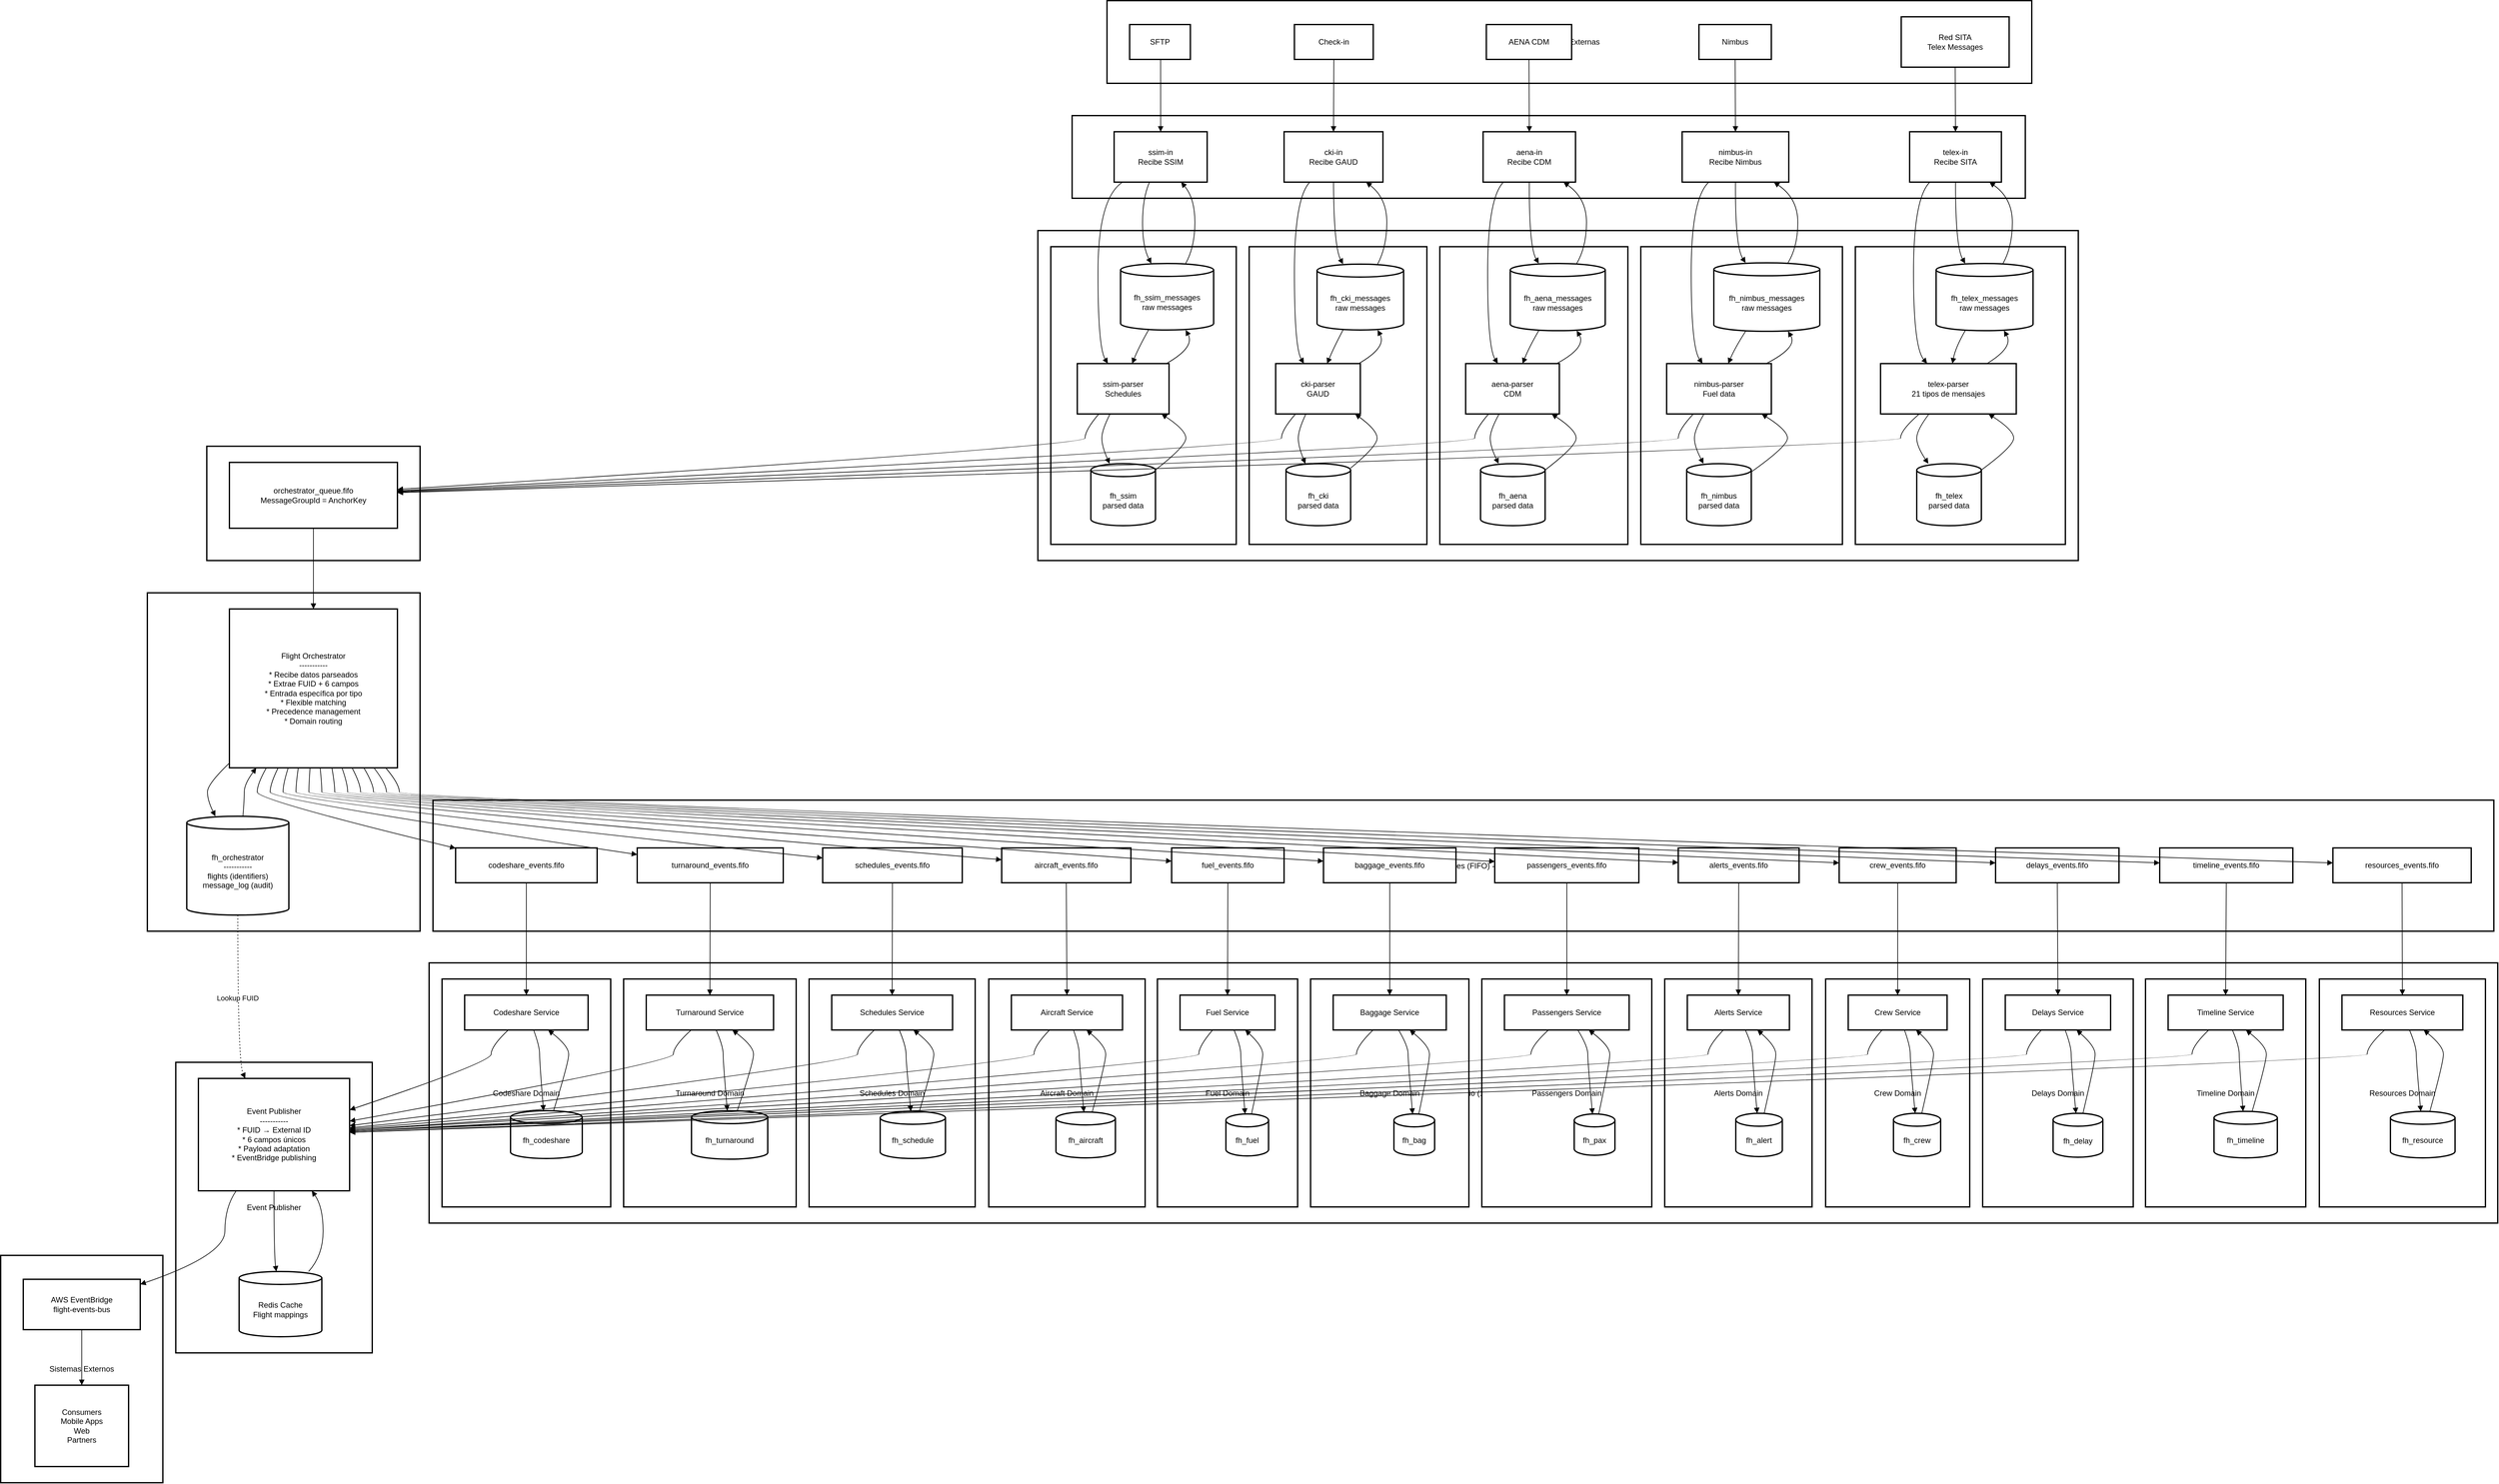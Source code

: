 <mxfile version="28.2.7">
  <diagram name="Page-1" id="MShjVqua6dN76zL4H0p4">
    <mxGraphModel dx="2476" dy="1120" grid="1" gridSize="10" guides="1" tooltips="1" connect="1" arrows="1" fold="1" page="1" pageScale="1" pageWidth="850" pageHeight="1100" math="0" shadow="0">
      <root>
        <mxCell id="0" />
        <mxCell id="1" parent="0" />
        <mxCell id="Yt73LQbdyz496-idZjtG-1" value="Sistemas Externos" style="whiteSpace=wrap;strokeWidth=2;" vertex="1" parent="1">
          <mxGeometry x="20" y="1963" width="251" height="352" as="geometry" />
        </mxCell>
        <mxCell id="Yt73LQbdyz496-idZjtG-2" value="Event Publisher" style="whiteSpace=wrap;strokeWidth=2;" vertex="1" parent="1">
          <mxGeometry x="291" y="1664" width="304" height="450" as="geometry" />
        </mxCell>
        <mxCell id="Yt73LQbdyz496-idZjtG-3" value="Dominios de Negocio (13 Dominios)" style="whiteSpace=wrap;strokeWidth=2;" vertex="1" parent="1">
          <mxGeometry x="683" y="1510" width="3201" height="403" as="geometry" />
        </mxCell>
        <mxCell id="Yt73LQbdyz496-idZjtG-4" value="Codeshare Domain" style="whiteSpace=wrap;strokeWidth=2;" vertex="1" parent="1">
          <mxGeometry x="703" y="1535" width="261" height="353" as="geometry" />
        </mxCell>
        <mxCell id="Yt73LQbdyz496-idZjtG-5" value="Turnaround Domain" style="whiteSpace=wrap;strokeWidth=2;" vertex="1" parent="1">
          <mxGeometry x="984" y="1535" width="267" height="353" as="geometry" />
        </mxCell>
        <mxCell id="Yt73LQbdyz496-idZjtG-6" value="Schedules Domain" style="whiteSpace=wrap;strokeWidth=2;" vertex="1" parent="1">
          <mxGeometry x="1271" y="1535" width="257" height="353" as="geometry" />
        </mxCell>
        <mxCell id="Yt73LQbdyz496-idZjtG-7" value="Aircraft Domain" style="whiteSpace=wrap;strokeWidth=2;" vertex="1" parent="1">
          <mxGeometry x="1549" y="1535" width="242" height="353" as="geometry" />
        </mxCell>
        <mxCell id="Yt73LQbdyz496-idZjtG-8" value="Fuel Domain" style="whiteSpace=wrap;strokeWidth=2;" vertex="1" parent="1">
          <mxGeometry x="1810" y="1535" width="217" height="353" as="geometry" />
        </mxCell>
        <mxCell id="Yt73LQbdyz496-idZjtG-9" value="Baggage Domain" style="whiteSpace=wrap;strokeWidth=2;" vertex="1" parent="1">
          <mxGeometry x="2047" y="1535" width="245" height="353" as="geometry" />
        </mxCell>
        <mxCell id="Yt73LQbdyz496-idZjtG-10" value="Passengers Domain" style="whiteSpace=wrap;strokeWidth=2;" vertex="1" parent="1">
          <mxGeometry x="2312" y="1535" width="263" height="353" as="geometry" />
        </mxCell>
        <mxCell id="Yt73LQbdyz496-idZjtG-11" value="Alerts Domain" style="whiteSpace=wrap;strokeWidth=2;" vertex="1" parent="1">
          <mxGeometry x="2595" y="1535" width="228" height="353" as="geometry" />
        </mxCell>
        <mxCell id="Yt73LQbdyz496-idZjtG-12" value="Crew Domain" style="whiteSpace=wrap;strokeWidth=2;" vertex="1" parent="1">
          <mxGeometry x="2844" y="1535" width="223" height="353" as="geometry" />
        </mxCell>
        <mxCell id="Yt73LQbdyz496-idZjtG-13" value="Delays Domain" style="whiteSpace=wrap;strokeWidth=2;" vertex="1" parent="1">
          <mxGeometry x="3087" y="1535" width="233" height="353" as="geometry" />
        </mxCell>
        <mxCell id="Yt73LQbdyz496-idZjtG-14" value="Timeline Domain" style="whiteSpace=wrap;strokeWidth=2;" vertex="1" parent="1">
          <mxGeometry x="3339" y="1535" width="248" height="353" as="geometry" />
        </mxCell>
        <mxCell id="Yt73LQbdyz496-idZjtG-15" value="Resources Domain" style="whiteSpace=wrap;strokeWidth=2;" vertex="1" parent="1">
          <mxGeometry x="3608" y="1535" width="257" height="353" as="geometry" />
        </mxCell>
        <mxCell id="Yt73LQbdyz496-idZjtG-16" value="Domain Event Queues (FIFO) - 13 Dominios" style="whiteSpace=wrap;strokeWidth=2;" vertex="1" parent="1">
          <mxGeometry x="689" y="1258" width="3189" height="203" as="geometry" />
        </mxCell>
        <mxCell id="Yt73LQbdyz496-idZjtG-17" value="Flight Orchestrator" style="whiteSpace=wrap;strokeWidth=2;" vertex="1" parent="1">
          <mxGeometry x="247" y="937" width="422" height="524" as="geometry" />
        </mxCell>
        <mxCell id="Yt73LQbdyz496-idZjtG-18" value="Orchestrator Queue" style="whiteSpace=wrap;strokeWidth=2;" vertex="1" parent="1">
          <mxGeometry x="339" y="710" width="330" height="177" as="geometry" />
        </mxCell>
        <mxCell id="Yt73LQbdyz496-idZjtG-19" value="Parsers (con BD propia)" style="whiteSpace=wrap;strokeWidth=2;" vertex="1" parent="1">
          <mxGeometry x="1625" y="376" width="1610" height="511" as="geometry" />
        </mxCell>
        <mxCell id="Yt73LQbdyz496-idZjtG-20" value="SSIM Parser" style="whiteSpace=wrap;strokeWidth=2;" vertex="1" parent="1">
          <mxGeometry x="1645" y="401" width="287" height="461" as="geometry" />
        </mxCell>
        <mxCell id="Yt73LQbdyz496-idZjtG-21" value="CKI Parser" style="whiteSpace=wrap;strokeWidth=2;" vertex="1" parent="1">
          <mxGeometry x="1952" y="401" width="275" height="461" as="geometry" />
        </mxCell>
        <mxCell id="Yt73LQbdyz496-idZjtG-22" value="AENA Parser" style="whiteSpace=wrap;strokeWidth=2;" vertex="1" parent="1">
          <mxGeometry x="2247" y="401" width="291" height="461" as="geometry" />
        </mxCell>
        <mxCell id="Yt73LQbdyz496-idZjtG-23" value="Nimbus Parser" style="whiteSpace=wrap;strokeWidth=2;" vertex="1" parent="1">
          <mxGeometry x="2558" y="401" width="312" height="461" as="geometry" />
        </mxCell>
        <mxCell id="Yt73LQbdyz496-idZjtG-24" value="Telex Parser" style="whiteSpace=wrap;strokeWidth=2;" vertex="1" parent="1">
          <mxGeometry x="2890" y="401" width="325" height="461" as="geometry" />
        </mxCell>
        <mxCell id="Yt73LQbdyz496-idZjtG-25" value="Servicios IN" style="whiteSpace=wrap;strokeWidth=2;" vertex="1" parent="1">
          <mxGeometry x="1678" y="198" width="1475" height="128" as="geometry" />
        </mxCell>
        <mxCell id="Yt73LQbdyz496-idZjtG-26" value="Fuentes Externas" style="whiteSpace=wrap;strokeWidth=2;" vertex="1" parent="1">
          <mxGeometry x="1732" y="20" width="1431" height="128" as="geometry" />
        </mxCell>
        <mxCell id="Yt73LQbdyz496-idZjtG-27" value="Red SITA&#xa;Telex Messages" style="whiteSpace=wrap;strokeWidth=2;" vertex="1" parent="1">
          <mxGeometry x="2961" y="45" width="167" height="78" as="geometry" />
        </mxCell>
        <mxCell id="Yt73LQbdyz496-idZjtG-28" value="AENA CDM" style="whiteSpace=wrap;strokeWidth=2;" vertex="1" parent="1">
          <mxGeometry x="2319" y="57" width="132" height="54" as="geometry" />
        </mxCell>
        <mxCell id="Yt73LQbdyz496-idZjtG-29" value="SFTP" style="whiteSpace=wrap;strokeWidth=2;" vertex="1" parent="1">
          <mxGeometry x="1767" y="57" width="94" height="54" as="geometry" />
        </mxCell>
        <mxCell id="Yt73LQbdyz496-idZjtG-30" value="Check-in" style="whiteSpace=wrap;strokeWidth=2;" vertex="1" parent="1">
          <mxGeometry x="2022" y="57" width="122" height="54" as="geometry" />
        </mxCell>
        <mxCell id="Yt73LQbdyz496-idZjtG-31" value="Nimbus" style="whiteSpace=wrap;strokeWidth=2;" vertex="1" parent="1">
          <mxGeometry x="2648" y="57" width="112" height="54" as="geometry" />
        </mxCell>
        <mxCell id="Yt73LQbdyz496-idZjtG-32" value="telex-in&#xa;Recibe SITA" style="whiteSpace=wrap;strokeWidth=2;" vertex="1" parent="1">
          <mxGeometry x="2974" y="223" width="142" height="78" as="geometry" />
        </mxCell>
        <mxCell id="Yt73LQbdyz496-idZjtG-33" value="nimbus-in&#xa;Recibe Nimbus" style="whiteSpace=wrap;strokeWidth=2;" vertex="1" parent="1">
          <mxGeometry x="2622" y="223" width="165" height="78" as="geometry" />
        </mxCell>
        <mxCell id="Yt73LQbdyz496-idZjtG-34" value="aena-in&#xa;Recibe CDM" style="whiteSpace=wrap;strokeWidth=2;" vertex="1" parent="1">
          <mxGeometry x="2314" y="223" width="143" height="78" as="geometry" />
        </mxCell>
        <mxCell id="Yt73LQbdyz496-idZjtG-35" value="cki-in&#xa;Recibe GAUD" style="whiteSpace=wrap;strokeWidth=2;" vertex="1" parent="1">
          <mxGeometry x="2006" y="223" width="153" height="78" as="geometry" />
        </mxCell>
        <mxCell id="Yt73LQbdyz496-idZjtG-36" value="ssim-in&#xa;Recibe SSIM" style="whiteSpace=wrap;strokeWidth=2;" vertex="1" parent="1">
          <mxGeometry x="1743" y="223" width="144" height="78" as="geometry" />
        </mxCell>
        <mxCell id="Yt73LQbdyz496-idZjtG-37" value="telex-parser&#xa;21 tipos de mensajes" style="whiteSpace=wrap;strokeWidth=2;" vertex="1" parent="1">
          <mxGeometry x="2929" y="582" width="210" height="78" as="geometry" />
        </mxCell>
        <mxCell id="Yt73LQbdyz496-idZjtG-38" value="fh_telex_messages&#xa;raw messages" style="shape=cylinder3;boundedLbl=1;backgroundOutline=1;size=10;strokeWidth=2;whiteSpace=wrap;" vertex="1" parent="1">
          <mxGeometry x="3015" y="427" width="150" height="104" as="geometry" />
        </mxCell>
        <mxCell id="Yt73LQbdyz496-idZjtG-39" value="fh_telex&#xa;parsed data" style="shape=cylinder3;boundedLbl=1;backgroundOutline=1;size=10;strokeWidth=2;whiteSpace=wrap;" vertex="1" parent="1">
          <mxGeometry x="2985" y="737" width="100" height="96" as="geometry" />
        </mxCell>
        <mxCell id="Yt73LQbdyz496-idZjtG-40" value="nimbus-parser&#xa;Fuel data" style="whiteSpace=wrap;strokeWidth=2;" vertex="1" parent="1">
          <mxGeometry x="2598" y="582" width="162" height="78" as="geometry" />
        </mxCell>
        <mxCell id="Yt73LQbdyz496-idZjtG-41" value="fh_nimbus_messages&#xa;raw messages" style="shape=cylinder3;boundedLbl=1;backgroundOutline=1;size=10;strokeWidth=2;whiteSpace=wrap;" vertex="1" parent="1">
          <mxGeometry x="2671" y="426" width="164" height="106" as="geometry" />
        </mxCell>
        <mxCell id="Yt73LQbdyz496-idZjtG-42" value="fh_nimbus&#xa;parsed data" style="shape=cylinder3;boundedLbl=1;backgroundOutline=1;size=10;strokeWidth=2;whiteSpace=wrap;" vertex="1" parent="1">
          <mxGeometry x="2629" y="737" width="100" height="96" as="geometry" />
        </mxCell>
        <mxCell id="Yt73LQbdyz496-idZjtG-43" value="aena-parser&#xa;CDM" style="whiteSpace=wrap;strokeWidth=2;" vertex="1" parent="1">
          <mxGeometry x="2287" y="582" width="145" height="78" as="geometry" />
        </mxCell>
        <mxCell id="Yt73LQbdyz496-idZjtG-44" value="fh_aena_messages&#xa;raw messages" style="shape=cylinder3;boundedLbl=1;backgroundOutline=1;size=10;strokeWidth=2;whiteSpace=wrap;" vertex="1" parent="1">
          <mxGeometry x="2356" y="427" width="147" height="104" as="geometry" />
        </mxCell>
        <mxCell id="Yt73LQbdyz496-idZjtG-45" value="fh_aena&#xa;parsed data" style="shape=cylinder3;boundedLbl=1;backgroundOutline=1;size=10;strokeWidth=2;whiteSpace=wrap;" vertex="1" parent="1">
          <mxGeometry x="2310" y="737" width="100" height="96" as="geometry" />
        </mxCell>
        <mxCell id="Yt73LQbdyz496-idZjtG-46" value="cki-parser&#xa;GAUD" style="whiteSpace=wrap;strokeWidth=2;" vertex="1" parent="1">
          <mxGeometry x="1993" y="582" width="131" height="78" as="geometry" />
        </mxCell>
        <mxCell id="Yt73LQbdyz496-idZjtG-47" value="fh_cki_messages&#xa;raw messages" style="shape=cylinder3;boundedLbl=1;backgroundOutline=1;size=10;strokeWidth=2;whiteSpace=wrap;" vertex="1" parent="1">
          <mxGeometry x="2057" y="428" width="134" height="102" as="geometry" />
        </mxCell>
        <mxCell id="Yt73LQbdyz496-idZjtG-48" value="fh_cki&#xa;parsed data" style="shape=cylinder3;boundedLbl=1;backgroundOutline=1;size=10;strokeWidth=2;whiteSpace=wrap;" vertex="1" parent="1">
          <mxGeometry x="2009" y="737" width="100" height="96" as="geometry" />
        </mxCell>
        <mxCell id="Yt73LQbdyz496-idZjtG-49" value="ssim-parser&#xa;Schedules" style="whiteSpace=wrap;strokeWidth=2;" vertex="1" parent="1">
          <mxGeometry x="1686" y="582" width="142" height="78" as="geometry" />
        </mxCell>
        <mxCell id="Yt73LQbdyz496-idZjtG-50" value="fh_ssim_messages&#xa;raw messages" style="shape=cylinder3;boundedLbl=1;backgroundOutline=1;size=10;strokeWidth=2;whiteSpace=wrap;" vertex="1" parent="1">
          <mxGeometry x="1753" y="427" width="144" height="103" as="geometry" />
        </mxCell>
        <mxCell id="Yt73LQbdyz496-idZjtG-51" value="fh_ssim&#xa;parsed data" style="shape=cylinder3;boundedLbl=1;backgroundOutline=1;size=10;strokeWidth=2;whiteSpace=wrap;" vertex="1" parent="1">
          <mxGeometry x="1707" y="737" width="100" height="96" as="geometry" />
        </mxCell>
        <mxCell id="Yt73LQbdyz496-idZjtG-52" value="orchestrator_queue.fifo&#xa;MessageGroupId = AnchorKey" style="whiteSpace=wrap;strokeWidth=2;" vertex="1" parent="1">
          <mxGeometry x="374" y="735" width="260" height="102" as="geometry" />
        </mxCell>
        <mxCell id="Yt73LQbdyz496-idZjtG-53" value="Flight Orchestrator&#xa;-----------&#xa;* Recibe datos parseados&#xa;* Extrae FUID + 6 campos&#xa;* Entrada específica por tipo&#xa;* Flexible matching&#xa;* Precedence management&#xa;* Domain routing" style="whiteSpace=wrap;strokeWidth=2;" vertex="1" parent="1">
          <mxGeometry x="374" y="962" width="260" height="246" as="geometry" />
        </mxCell>
        <mxCell id="Yt73LQbdyz496-idZjtG-54" value="fh_orchestrator&#xa;-----------&#xa;flights (identifiers)&#xa;message_log (audit)" style="shape=cylinder3;boundedLbl=1;backgroundOutline=1;size=10;strokeWidth=2;whiteSpace=wrap;" vertex="1" parent="1">
          <mxGeometry x="308" y="1283" width="158" height="153" as="geometry" />
        </mxCell>
        <mxCell id="Yt73LQbdyz496-idZjtG-55" value="resources_events.fifo" style="whiteSpace=wrap;strokeWidth=2;" vertex="1" parent="1">
          <mxGeometry x="3629" y="1332" width="214" height="54" as="geometry" />
        </mxCell>
        <mxCell id="Yt73LQbdyz496-idZjtG-56" value="timeline_events.fifo" style="whiteSpace=wrap;strokeWidth=2;" vertex="1" parent="1">
          <mxGeometry x="3361" y="1332" width="206" height="54" as="geometry" />
        </mxCell>
        <mxCell id="Yt73LQbdyz496-idZjtG-57" value="delays_events.fifo" style="whiteSpace=wrap;strokeWidth=2;" vertex="1" parent="1">
          <mxGeometry x="3107" y="1332" width="191" height="54" as="geometry" />
        </mxCell>
        <mxCell id="Yt73LQbdyz496-idZjtG-58" value="crew_events.fifo" style="whiteSpace=wrap;strokeWidth=2;" vertex="1" parent="1">
          <mxGeometry x="2865" y="1332" width="181" height="54" as="geometry" />
        </mxCell>
        <mxCell id="Yt73LQbdyz496-idZjtG-59" value="alerts_events.fifo" style="whiteSpace=wrap;strokeWidth=2;" vertex="1" parent="1">
          <mxGeometry x="2616" y="1332" width="187" height="54" as="geometry" />
        </mxCell>
        <mxCell id="Yt73LQbdyz496-idZjtG-60" value="passengers_events.fifo" style="whiteSpace=wrap;strokeWidth=2;" vertex="1" parent="1">
          <mxGeometry x="2332" y="1332" width="223" height="54" as="geometry" />
        </mxCell>
        <mxCell id="Yt73LQbdyz496-idZjtG-61" value="baggage_events.fifo" style="whiteSpace=wrap;strokeWidth=2;" vertex="1" parent="1">
          <mxGeometry x="2067" y="1332" width="205" height="54" as="geometry" />
        </mxCell>
        <mxCell id="Yt73LQbdyz496-idZjtG-62" value="fuel_events.fifo" style="whiteSpace=wrap;strokeWidth=2;" vertex="1" parent="1">
          <mxGeometry x="1832" y="1332" width="174" height="54" as="geometry" />
        </mxCell>
        <mxCell id="Yt73LQbdyz496-idZjtG-63" value="aircraft_events.fifo" style="whiteSpace=wrap;strokeWidth=2;" vertex="1" parent="1">
          <mxGeometry x="1569" y="1332" width="200" height="54" as="geometry" />
        </mxCell>
        <mxCell id="Yt73LQbdyz496-idZjtG-64" value="schedules_events.fifo" style="whiteSpace=wrap;strokeWidth=2;" vertex="1" parent="1">
          <mxGeometry x="1292" y="1332" width="216" height="54" as="geometry" />
        </mxCell>
        <mxCell id="Yt73LQbdyz496-idZjtG-65" value="turnaround_events.fifo" style="whiteSpace=wrap;strokeWidth=2;" vertex="1" parent="1">
          <mxGeometry x="1005" y="1332" width="226" height="54" as="geometry" />
        </mxCell>
        <mxCell id="Yt73LQbdyz496-idZjtG-66" value="codeshare_events.fifo" style="whiteSpace=wrap;strokeWidth=2;" vertex="1" parent="1">
          <mxGeometry x="724" y="1332" width="219" height="54" as="geometry" />
        </mxCell>
        <mxCell id="Yt73LQbdyz496-idZjtG-67" value="Resources Service" style="whiteSpace=wrap;strokeWidth=2;" vertex="1" parent="1">
          <mxGeometry x="3643" y="1560" width="187" height="54" as="geometry" />
        </mxCell>
        <mxCell id="Yt73LQbdyz496-idZjtG-68" value="fh_resource" style="shape=cylinder3;boundedLbl=1;backgroundOutline=1;size=10;strokeWidth=2;whiteSpace=wrap;" vertex="1" parent="1">
          <mxGeometry x="3718" y="1740" width="100" height="72" as="geometry" />
        </mxCell>
        <mxCell id="Yt73LQbdyz496-idZjtG-69" value="Timeline Service" style="whiteSpace=wrap;strokeWidth=2;" vertex="1" parent="1">
          <mxGeometry x="3374" y="1560" width="178" height="54" as="geometry" />
        </mxCell>
        <mxCell id="Yt73LQbdyz496-idZjtG-70" value="fh_timeline" style="shape=cylinder3;boundedLbl=1;backgroundOutline=1;size=10;strokeWidth=2;whiteSpace=wrap;" vertex="1" parent="1">
          <mxGeometry x="3445" y="1740" width="98" height="72" as="geometry" />
        </mxCell>
        <mxCell id="Yt73LQbdyz496-idZjtG-71" value="Delays Service" style="whiteSpace=wrap;strokeWidth=2;" vertex="1" parent="1">
          <mxGeometry x="3122" y="1560" width="163" height="54" as="geometry" />
        </mxCell>
        <mxCell id="Yt73LQbdyz496-idZjtG-72" value="fh_delay" style="shape=cylinder3;boundedLbl=1;backgroundOutline=1;size=10;strokeWidth=2;whiteSpace=wrap;" vertex="1" parent="1">
          <mxGeometry x="3196" y="1743" width="77" height="68" as="geometry" />
        </mxCell>
        <mxCell id="Yt73LQbdyz496-idZjtG-73" value="Crew Service" style="whiteSpace=wrap;strokeWidth=2;" vertex="1" parent="1">
          <mxGeometry x="2879" y="1560" width="153" height="54" as="geometry" />
        </mxCell>
        <mxCell id="Yt73LQbdyz496-idZjtG-74" value="fh_crew" style="shape=cylinder3;boundedLbl=1;backgroundOutline=1;size=10;strokeWidth=2;whiteSpace=wrap;" vertex="1" parent="1">
          <mxGeometry x="2949" y="1743" width="73" height="67" as="geometry" />
        </mxCell>
        <mxCell id="Yt73LQbdyz496-idZjtG-75" value="Alerts Service" style="whiteSpace=wrap;strokeWidth=2;" vertex="1" parent="1">
          <mxGeometry x="2630" y="1560" width="158" height="54" as="geometry" />
        </mxCell>
        <mxCell id="Yt73LQbdyz496-idZjtG-76" value="fh_alert" style="shape=cylinder3;boundedLbl=1;backgroundOutline=1;size=10;strokeWidth=2;whiteSpace=wrap;" vertex="1" parent="1">
          <mxGeometry x="2705" y="1743" width="72" height="67" as="geometry" />
        </mxCell>
        <mxCell id="Yt73LQbdyz496-idZjtG-77" value="Passengers Service" style="whiteSpace=wrap;strokeWidth=2;" vertex="1" parent="1">
          <mxGeometry x="2347" y="1560" width="193" height="54" as="geometry" />
        </mxCell>
        <mxCell id="Yt73LQbdyz496-idZjtG-78" value="fh_pax" style="shape=cylinder3;boundedLbl=1;backgroundOutline=1;size=10;strokeWidth=2;whiteSpace=wrap;" vertex="1" parent="1">
          <mxGeometry x="2455" y="1744" width="63" height="64" as="geometry" />
        </mxCell>
        <mxCell id="Yt73LQbdyz496-idZjtG-79" value="Baggage Service" style="whiteSpace=wrap;strokeWidth=2;" vertex="1" parent="1">
          <mxGeometry x="2082" y="1560" width="175" height="54" as="geometry" />
        </mxCell>
        <mxCell id="Yt73LQbdyz496-idZjtG-80" value="fh_bag" style="shape=cylinder3;boundedLbl=1;backgroundOutline=1;size=10;strokeWidth=2;whiteSpace=wrap;" vertex="1" parent="1">
          <mxGeometry x="2176" y="1744" width="63" height="64" as="geometry" />
        </mxCell>
        <mxCell id="Yt73LQbdyz496-idZjtG-81" value="Fuel Service" style="whiteSpace=wrap;strokeWidth=2;" vertex="1" parent="1">
          <mxGeometry x="1845" y="1560" width="147" height="54" as="geometry" />
        </mxCell>
        <mxCell id="Yt73LQbdyz496-idZjtG-82" value="fh_fuel" style="shape=cylinder3;boundedLbl=1;backgroundOutline=1;size=10;strokeWidth=2;whiteSpace=wrap;" vertex="1" parent="1">
          <mxGeometry x="1916" y="1744" width="66" height="65" as="geometry" />
        </mxCell>
        <mxCell id="Yt73LQbdyz496-idZjtG-83" value="Aircraft Service" style="whiteSpace=wrap;strokeWidth=2;" vertex="1" parent="1">
          <mxGeometry x="1584" y="1560" width="172" height="54" as="geometry" />
        </mxCell>
        <mxCell id="Yt73LQbdyz496-idZjtG-84" value="fh_aircraft" style="shape=cylinder3;boundedLbl=1;backgroundOutline=1;size=10;strokeWidth=2;whiteSpace=wrap;" vertex="1" parent="1">
          <mxGeometry x="1653" y="1741" width="92" height="71" as="geometry" />
        </mxCell>
        <mxCell id="Yt73LQbdyz496-idZjtG-85" value="Schedules Service" style="whiteSpace=wrap;strokeWidth=2;" vertex="1" parent="1">
          <mxGeometry x="1306" y="1560" width="187" height="54" as="geometry" />
        </mxCell>
        <mxCell id="Yt73LQbdyz496-idZjtG-86" value="fh_schedule" style="shape=cylinder3;boundedLbl=1;backgroundOutline=1;size=10;strokeWidth=2;whiteSpace=wrap;" vertex="1" parent="1">
          <mxGeometry x="1381" y="1740" width="101" height="73" as="geometry" />
        </mxCell>
        <mxCell id="Yt73LQbdyz496-idZjtG-87" value="Turnaround Service" style="whiteSpace=wrap;strokeWidth=2;" vertex="1" parent="1">
          <mxGeometry x="1019" y="1560" width="197" height="54" as="geometry" />
        </mxCell>
        <mxCell id="Yt73LQbdyz496-idZjtG-88" value="fh_turnaround" style="shape=cylinder3;boundedLbl=1;backgroundOutline=1;size=10;strokeWidth=2;whiteSpace=wrap;" vertex="1" parent="1">
          <mxGeometry x="1089" y="1739" width="118" height="75" as="geometry" />
        </mxCell>
        <mxCell id="Yt73LQbdyz496-idZjtG-89" value="Codeshare Service" style="whiteSpace=wrap;strokeWidth=2;" vertex="1" parent="1">
          <mxGeometry x="738" y="1560" width="191" height="54" as="geometry" />
        </mxCell>
        <mxCell id="Yt73LQbdyz496-idZjtG-90" value="fh_codeshare" style="shape=cylinder3;boundedLbl=1;backgroundOutline=1;size=10;strokeWidth=2;whiteSpace=wrap;" vertex="1" parent="1">
          <mxGeometry x="809" y="1739" width="111" height="74" as="geometry" />
        </mxCell>
        <mxCell id="Yt73LQbdyz496-idZjtG-91" value="Event Publisher&#xa;-----------&#xa;* FUID → External ID&#xa;* 6 campos únicos&#xa;* Payload adaptation&#xa;* EventBridge publishing" style="whiteSpace=wrap;strokeWidth=2;" vertex="1" parent="1">
          <mxGeometry x="326" y="1689" width="234" height="174" as="geometry" />
        </mxCell>
        <mxCell id="Yt73LQbdyz496-idZjtG-92" value="Redis Cache&#xa;Flight mappings" style="shape=cylinder3;boundedLbl=1;backgroundOutline=1;size=10;strokeWidth=2;whiteSpace=wrap;" vertex="1" parent="1">
          <mxGeometry x="389" y="1988" width="128" height="101" as="geometry" />
        </mxCell>
        <mxCell id="Yt73LQbdyz496-idZjtG-93" value="AWS EventBridge&#xa;flight-events-bus" style="whiteSpace=wrap;strokeWidth=2;" vertex="1" parent="1">
          <mxGeometry x="55" y="2000" width="181" height="78" as="geometry" />
        </mxCell>
        <mxCell id="Yt73LQbdyz496-idZjtG-94" value="Consumers&#xa;Mobile Apps&#xa;Web&#xa;Partners" style="whiteSpace=wrap;strokeWidth=2;" vertex="1" parent="1">
          <mxGeometry x="73" y="2164" width="145" height="126" as="geometry" />
        </mxCell>
        <mxCell id="Yt73LQbdyz496-idZjtG-95" value="" style="curved=1;startArrow=none;endArrow=block;exitX=0.5;exitY=1;entryX=0.5;entryY=0;rounded=0;" edge="1" parent="1" source="Yt73LQbdyz496-idZjtG-27" target="Yt73LQbdyz496-idZjtG-32">
          <mxGeometry relative="1" as="geometry">
            <Array as="points" />
          </mxGeometry>
        </mxCell>
        <mxCell id="Yt73LQbdyz496-idZjtG-96" value="" style="curved=1;startArrow=none;endArrow=block;exitX=0.5;exitY=1;entryX=0.5;entryY=0;rounded=0;" edge="1" parent="1" source="Yt73LQbdyz496-idZjtG-31" target="Yt73LQbdyz496-idZjtG-33">
          <mxGeometry relative="1" as="geometry">
            <Array as="points" />
          </mxGeometry>
        </mxCell>
        <mxCell id="Yt73LQbdyz496-idZjtG-97" value="" style="curved=1;startArrow=none;endArrow=block;exitX=0.5;exitY=1;entryX=0.5;entryY=0;rounded=0;" edge="1" parent="1" source="Yt73LQbdyz496-idZjtG-28" target="Yt73LQbdyz496-idZjtG-34">
          <mxGeometry relative="1" as="geometry">
            <Array as="points" />
          </mxGeometry>
        </mxCell>
        <mxCell id="Yt73LQbdyz496-idZjtG-98" value="" style="curved=1;startArrow=none;endArrow=block;exitX=0.5;exitY=1;entryX=0.5;entryY=0;rounded=0;" edge="1" parent="1" source="Yt73LQbdyz496-idZjtG-30" target="Yt73LQbdyz496-idZjtG-35">
          <mxGeometry relative="1" as="geometry">
            <Array as="points" />
          </mxGeometry>
        </mxCell>
        <mxCell id="Yt73LQbdyz496-idZjtG-99" value="" style="curved=1;startArrow=none;endArrow=block;exitX=0.51;exitY=1;entryX=0.5;entryY=0;rounded=0;" edge="1" parent="1" source="Yt73LQbdyz496-idZjtG-29" target="Yt73LQbdyz496-idZjtG-36">
          <mxGeometry relative="1" as="geometry">
            <Array as="points" />
          </mxGeometry>
        </mxCell>
        <mxCell id="Yt73LQbdyz496-idZjtG-100" value="" style="curved=1;startArrow=none;endArrow=block;exitX=0.5;exitY=1;entryX=0.3;entryY=0;rounded=0;" edge="1" parent="1" source="Yt73LQbdyz496-idZjtG-32" target="Yt73LQbdyz496-idZjtG-38">
          <mxGeometry relative="1" as="geometry">
            <Array as="points">
              <mxPoint x="3045" y="401" />
            </Array>
          </mxGeometry>
        </mxCell>
        <mxCell id="Yt73LQbdyz496-idZjtG-101" value="" style="curved=1;startArrow=none;endArrow=block;exitX=0.69;exitY=0;entryX=0.87;entryY=1;rounded=0;" edge="1" parent="1" source="Yt73LQbdyz496-idZjtG-38" target="Yt73LQbdyz496-idZjtG-32">
          <mxGeometry relative="1" as="geometry">
            <Array as="points">
              <mxPoint x="3133" y="401" />
              <mxPoint x="3133" y="326" />
            </Array>
          </mxGeometry>
        </mxCell>
        <mxCell id="Yt73LQbdyz496-idZjtG-102" value="" style="curved=1;startArrow=none;endArrow=block;exitX=0.22;exitY=1;entryX=0.34;entryY=-0.01;rounded=0;" edge="1" parent="1" source="Yt73LQbdyz496-idZjtG-32" target="Yt73LQbdyz496-idZjtG-37">
          <mxGeometry relative="1" as="geometry">
            <Array as="points">
              <mxPoint x="2980" y="326" />
              <mxPoint x="2980" y="557" />
            </Array>
          </mxGeometry>
        </mxCell>
        <mxCell id="Yt73LQbdyz496-idZjtG-103" value="" style="curved=1;startArrow=none;endArrow=block;exitX=0.79;exitY=-0.01;entryX=0.7;entryY=1;rounded=0;" edge="1" parent="1" source="Yt73LQbdyz496-idZjtG-37" target="Yt73LQbdyz496-idZjtG-38">
          <mxGeometry relative="1" as="geometry">
            <Array as="points">
              <mxPoint x="3135" y="557" />
            </Array>
          </mxGeometry>
        </mxCell>
        <mxCell id="Yt73LQbdyz496-idZjtG-104" value="" style="curved=1;startArrow=none;endArrow=block;exitX=0.3;exitY=1;entryX=0.53;entryY=-0.01;rounded=0;" edge="1" parent="1" source="Yt73LQbdyz496-idZjtG-38" target="Yt73LQbdyz496-idZjtG-37">
          <mxGeometry relative="1" as="geometry">
            <Array as="points">
              <mxPoint x="3045" y="557" />
            </Array>
          </mxGeometry>
        </mxCell>
        <mxCell id="Yt73LQbdyz496-idZjtG-105" value="" style="curved=1;startArrow=none;endArrow=block;exitX=0.36;exitY=0.99;entryX=0.18;entryY=0;rounded=0;" edge="1" parent="1" source="Yt73LQbdyz496-idZjtG-37" target="Yt73LQbdyz496-idZjtG-39">
          <mxGeometry relative="1" as="geometry">
            <Array as="points">
              <mxPoint x="2985" y="685" />
              <mxPoint x="2985" y="710" />
            </Array>
          </mxGeometry>
        </mxCell>
        <mxCell id="Yt73LQbdyz496-idZjtG-106" value="" style="curved=1;startArrow=none;endArrow=block;exitX=0.99;exitY=0.11;entryX=0.79;entryY=0.99;rounded=0;" edge="1" parent="1" source="Yt73LQbdyz496-idZjtG-39" target="Yt73LQbdyz496-idZjtG-37">
          <mxGeometry relative="1" as="geometry">
            <Array as="points">
              <mxPoint x="3135" y="710" />
              <mxPoint x="3135" y="685" />
            </Array>
          </mxGeometry>
        </mxCell>
        <mxCell id="Yt73LQbdyz496-idZjtG-107" value="" style="curved=1;startArrow=none;endArrow=block;exitX=0.5;exitY=1;entryX=0.3;entryY=0;rounded=0;" edge="1" parent="1" source="Yt73LQbdyz496-idZjtG-33" target="Yt73LQbdyz496-idZjtG-41">
          <mxGeometry relative="1" as="geometry">
            <Array as="points">
              <mxPoint x="2704" y="401" />
            </Array>
          </mxGeometry>
        </mxCell>
        <mxCell id="Yt73LQbdyz496-idZjtG-108" value="" style="curved=1;startArrow=none;endArrow=block;exitX=0.7;exitY=0;entryX=0.86;entryY=1;rounded=0;" edge="1" parent="1" source="Yt73LQbdyz496-idZjtG-41" target="Yt73LQbdyz496-idZjtG-33">
          <mxGeometry relative="1" as="geometry">
            <Array as="points">
              <mxPoint x="2801" y="401" />
              <mxPoint x="2801" y="326" />
            </Array>
          </mxGeometry>
        </mxCell>
        <mxCell id="Yt73LQbdyz496-idZjtG-109" value="" style="curved=1;startArrow=none;endArrow=block;exitX=0.25;exitY=1;entryX=0.34;entryY=-0.01;rounded=0;" edge="1" parent="1" source="Yt73LQbdyz496-idZjtG-33" target="Yt73LQbdyz496-idZjtG-40">
          <mxGeometry relative="1" as="geometry">
            <Array as="points">
              <mxPoint x="2636" y="326" />
              <mxPoint x="2636" y="557" />
            </Array>
          </mxGeometry>
        </mxCell>
        <mxCell id="Yt73LQbdyz496-idZjtG-110" value="" style="curved=1;startArrow=none;endArrow=block;exitX=0.96;exitY=-0.01;entryX=0.7;entryY=1;rounded=0;" edge="1" parent="1" source="Yt73LQbdyz496-idZjtG-40" target="Yt73LQbdyz496-idZjtG-41">
          <mxGeometry relative="1" as="geometry">
            <Array as="points">
              <mxPoint x="2801" y="557" />
            </Array>
          </mxGeometry>
        </mxCell>
        <mxCell id="Yt73LQbdyz496-idZjtG-111" value="" style="curved=1;startArrow=none;endArrow=block;exitX=0.3;exitY=1;entryX=0.59;entryY=-0.01;rounded=0;" edge="1" parent="1" source="Yt73LQbdyz496-idZjtG-41" target="Yt73LQbdyz496-idZjtG-40">
          <mxGeometry relative="1" as="geometry">
            <Array as="points">
              <mxPoint x="2704" y="557" />
            </Array>
          </mxGeometry>
        </mxCell>
        <mxCell id="Yt73LQbdyz496-idZjtG-112" value="" style="curved=1;startArrow=none;endArrow=block;exitX=0.36;exitY=0.99;entryX=0.26;entryY=0;rounded=0;" edge="1" parent="1" source="Yt73LQbdyz496-idZjtG-40" target="Yt73LQbdyz496-idZjtG-42">
          <mxGeometry relative="1" as="geometry">
            <Array as="points">
              <mxPoint x="2641" y="685" />
              <mxPoint x="2641" y="710" />
            </Array>
          </mxGeometry>
        </mxCell>
        <mxCell id="Yt73LQbdyz496-idZjtG-113" value="" style="curved=1;startArrow=none;endArrow=block;exitX=0.99;exitY=0.14;entryX=0.9;entryY=0.99;rounded=0;" edge="1" parent="1" source="Yt73LQbdyz496-idZjtG-42" target="Yt73LQbdyz496-idZjtG-40">
          <mxGeometry relative="1" as="geometry">
            <Array as="points">
              <mxPoint x="2785" y="710" />
              <mxPoint x="2785" y="685" />
            </Array>
          </mxGeometry>
        </mxCell>
        <mxCell id="Yt73LQbdyz496-idZjtG-114" value="" style="curved=1;startArrow=none;endArrow=block;exitX=0.5;exitY=1;entryX=0.3;entryY=0;rounded=0;" edge="1" parent="1" source="Yt73LQbdyz496-idZjtG-34" target="Yt73LQbdyz496-idZjtG-44">
          <mxGeometry relative="1" as="geometry">
            <Array as="points">
              <mxPoint x="2385" y="401" />
            </Array>
          </mxGeometry>
        </mxCell>
        <mxCell id="Yt73LQbdyz496-idZjtG-115" value="" style="curved=1;startArrow=none;endArrow=block;exitX=0.7;exitY=0;entryX=0.87;entryY=1;rounded=0;" edge="1" parent="1" source="Yt73LQbdyz496-idZjtG-44" target="Yt73LQbdyz496-idZjtG-34">
          <mxGeometry relative="1" as="geometry">
            <Array as="points">
              <mxPoint x="2474" y="401" />
              <mxPoint x="2474" y="326" />
            </Array>
          </mxGeometry>
        </mxCell>
        <mxCell id="Yt73LQbdyz496-idZjtG-116" value="" style="curved=1;startArrow=none;endArrow=block;exitX=0.22;exitY=1;entryX=0.34;entryY=-0.01;rounded=0;" edge="1" parent="1" source="Yt73LQbdyz496-idZjtG-34" target="Yt73LQbdyz496-idZjtG-43">
          <mxGeometry relative="1" as="geometry">
            <Array as="points">
              <mxPoint x="2321" y="326" />
              <mxPoint x="2321" y="557" />
            </Array>
          </mxGeometry>
        </mxCell>
        <mxCell id="Yt73LQbdyz496-idZjtG-117" value="" style="curved=1;startArrow=none;endArrow=block;exitX=0.98;exitY=-0.01;entryX=0.7;entryY=1;rounded=0;" edge="1" parent="1" source="Yt73LQbdyz496-idZjtG-43" target="Yt73LQbdyz496-idZjtG-44">
          <mxGeometry relative="1" as="geometry">
            <Array as="points">
              <mxPoint x="2474" y="557" />
            </Array>
          </mxGeometry>
        </mxCell>
        <mxCell id="Yt73LQbdyz496-idZjtG-118" value="" style="curved=1;startArrow=none;endArrow=block;exitX=0.3;exitY=1;entryX=0.61;entryY=-0.01;rounded=0;" edge="1" parent="1" source="Yt73LQbdyz496-idZjtG-44" target="Yt73LQbdyz496-idZjtG-43">
          <mxGeometry relative="1" as="geometry">
            <Array as="points">
              <mxPoint x="2385" y="557" />
            </Array>
          </mxGeometry>
        </mxCell>
        <mxCell id="Yt73LQbdyz496-idZjtG-119" value="" style="curved=1;startArrow=none;endArrow=block;exitX=0.36;exitY=0.99;entryX=0.28;entryY=0;rounded=0;" edge="1" parent="1" source="Yt73LQbdyz496-idZjtG-43" target="Yt73LQbdyz496-idZjtG-45">
          <mxGeometry relative="1" as="geometry">
            <Array as="points">
              <mxPoint x="2325" y="685" />
              <mxPoint x="2325" y="710" />
            </Array>
          </mxGeometry>
        </mxCell>
        <mxCell id="Yt73LQbdyz496-idZjtG-120" value="" style="curved=1;startArrow=none;endArrow=block;exitX=0.99;exitY=0.11;entryX=0.91;entryY=0.99;rounded=0;" edge="1" parent="1" source="Yt73LQbdyz496-idZjtG-45" target="Yt73LQbdyz496-idZjtG-43">
          <mxGeometry relative="1" as="geometry">
            <Array as="points">
              <mxPoint x="2458" y="710" />
              <mxPoint x="2458" y="685" />
            </Array>
          </mxGeometry>
        </mxCell>
        <mxCell id="Yt73LQbdyz496-idZjtG-121" value="" style="curved=1;startArrow=none;endArrow=block;exitX=0.5;exitY=1;entryX=0.3;entryY=0;rounded=0;" edge="1" parent="1" source="Yt73LQbdyz496-idZjtG-35" target="Yt73LQbdyz496-idZjtG-47">
          <mxGeometry relative="1" as="geometry">
            <Array as="points">
              <mxPoint x="2083" y="401" />
            </Array>
          </mxGeometry>
        </mxCell>
        <mxCell id="Yt73LQbdyz496-idZjtG-122" value="" style="curved=1;startArrow=none;endArrow=block;exitX=0.7;exitY=0;entryX=0.83;entryY=1;rounded=0;" edge="1" parent="1" source="Yt73LQbdyz496-idZjtG-47" target="Yt73LQbdyz496-idZjtG-35">
          <mxGeometry relative="1" as="geometry">
            <Array as="points">
              <mxPoint x="2165" y="401" />
              <mxPoint x="2165" y="326" />
            </Array>
          </mxGeometry>
        </mxCell>
        <mxCell id="Yt73LQbdyz496-idZjtG-123" value="" style="curved=1;startArrow=none;endArrow=block;exitX=0.26;exitY=1;entryX=0.33;entryY=-0.01;rounded=0;" edge="1" parent="1" source="Yt73LQbdyz496-idZjtG-35" target="Yt73LQbdyz496-idZjtG-46">
          <mxGeometry relative="1" as="geometry">
            <Array as="points">
              <mxPoint x="2022" y="326" />
              <mxPoint x="2022" y="557" />
            </Array>
          </mxGeometry>
        </mxCell>
        <mxCell id="Yt73LQbdyz496-idZjtG-124" value="" style="curved=1;startArrow=none;endArrow=block;exitX=0.99;exitY=-0.01;entryX=0.7;entryY=1;rounded=0;" edge="1" parent="1" source="Yt73LQbdyz496-idZjtG-46" target="Yt73LQbdyz496-idZjtG-47">
          <mxGeometry relative="1" as="geometry">
            <Array as="points">
              <mxPoint x="2165" y="557" />
            </Array>
          </mxGeometry>
        </mxCell>
        <mxCell id="Yt73LQbdyz496-idZjtG-125" value="" style="curved=1;startArrow=none;endArrow=block;exitX=0.3;exitY=1;entryX=0.61;entryY=-0.01;rounded=0;" edge="1" parent="1" source="Yt73LQbdyz496-idZjtG-47" target="Yt73LQbdyz496-idZjtG-46">
          <mxGeometry relative="1" as="geometry">
            <Array as="points">
              <mxPoint x="2083" y="557" />
            </Array>
          </mxGeometry>
        </mxCell>
        <mxCell id="Yt73LQbdyz496-idZjtG-126" value="" style="curved=1;startArrow=none;endArrow=block;exitX=0.36;exitY=0.99;entryX=0.3;entryY=0;rounded=0;" edge="1" parent="1" source="Yt73LQbdyz496-idZjtG-46" target="Yt73LQbdyz496-idZjtG-48">
          <mxGeometry relative="1" as="geometry">
            <Array as="points">
              <mxPoint x="2028" y="685" />
              <mxPoint x="2028" y="710" />
            </Array>
          </mxGeometry>
        </mxCell>
        <mxCell id="Yt73LQbdyz496-idZjtG-127" value="" style="curved=1;startArrow=none;endArrow=block;exitX=0.99;exitY=0.08;entryX=0.93;entryY=0.99;rounded=0;" edge="1" parent="1" source="Yt73LQbdyz496-idZjtG-48" target="Yt73LQbdyz496-idZjtG-46">
          <mxGeometry relative="1" as="geometry">
            <Array as="points">
              <mxPoint x="2150" y="710" />
              <mxPoint x="2150" y="685" />
            </Array>
          </mxGeometry>
        </mxCell>
        <mxCell id="Yt73LQbdyz496-idZjtG-128" value="" style="curved=1;startArrow=none;endArrow=block;exitX=0.38;exitY=1;entryX=0.33;entryY=0;rounded=0;" edge="1" parent="1" source="Yt73LQbdyz496-idZjtG-36" target="Yt73LQbdyz496-idZjtG-50">
          <mxGeometry relative="1" as="geometry">
            <Array as="points">
              <mxPoint x="1787" y="326" />
              <mxPoint x="1787" y="401" />
            </Array>
          </mxGeometry>
        </mxCell>
        <mxCell id="Yt73LQbdyz496-idZjtG-129" value="" style="curved=1;startArrow=none;endArrow=block;exitX=0.7;exitY=0;entryX=0.72;entryY=1;rounded=0;" edge="1" parent="1" source="Yt73LQbdyz496-idZjtG-50" target="Yt73LQbdyz496-idZjtG-36">
          <mxGeometry relative="1" as="geometry">
            <Array as="points">
              <mxPoint x="1868" y="401" />
              <mxPoint x="1868" y="326" />
            </Array>
          </mxGeometry>
        </mxCell>
        <mxCell id="Yt73LQbdyz496-idZjtG-130" value="" style="curved=1;startArrow=none;endArrow=block;exitX=0.09;exitY=1;entryX=0.33;entryY=-0.01;rounded=0;" edge="1" parent="1" source="Yt73LQbdyz496-idZjtG-36" target="Yt73LQbdyz496-idZjtG-49">
          <mxGeometry relative="1" as="geometry">
            <Array as="points">
              <mxPoint x="1718" y="326" />
              <mxPoint x="1718" y="557" />
            </Array>
          </mxGeometry>
        </mxCell>
        <mxCell id="Yt73LQbdyz496-idZjtG-131" value="" style="curved=1;startArrow=none;endArrow=block;exitX=0.98;exitY=-0.01;entryX=0.7;entryY=1;rounded=0;" edge="1" parent="1" source="Yt73LQbdyz496-idZjtG-49" target="Yt73LQbdyz496-idZjtG-50">
          <mxGeometry relative="1" as="geometry">
            <Array as="points">
              <mxPoint x="1868" y="557" />
            </Array>
          </mxGeometry>
        </mxCell>
        <mxCell id="Yt73LQbdyz496-idZjtG-132" value="" style="curved=1;startArrow=none;endArrow=block;exitX=0.3;exitY=1;entryX=0.6;entryY=-0.01;rounded=0;" edge="1" parent="1" source="Yt73LQbdyz496-idZjtG-50" target="Yt73LQbdyz496-idZjtG-49">
          <mxGeometry relative="1" as="geometry">
            <Array as="points">
              <mxPoint x="1781" y="557" />
            </Array>
          </mxGeometry>
        </mxCell>
        <mxCell id="Yt73LQbdyz496-idZjtG-133" value="" style="curved=1;startArrow=none;endArrow=block;exitX=0.36;exitY=0.99;entryX=0.29;entryY=0;rounded=0;" edge="1" parent="1" source="Yt73LQbdyz496-idZjtG-49" target="Yt73LQbdyz496-idZjtG-51">
          <mxGeometry relative="1" as="geometry">
            <Array as="points">
              <mxPoint x="1724" y="685" />
              <mxPoint x="1724" y="710" />
            </Array>
          </mxGeometry>
        </mxCell>
        <mxCell id="Yt73LQbdyz496-idZjtG-134" value="" style="curved=1;startArrow=none;endArrow=block;exitX=1;exitY=0.1;entryX=0.91;entryY=0.99;rounded=0;" edge="1" parent="1" source="Yt73LQbdyz496-idZjtG-51" target="Yt73LQbdyz496-idZjtG-49">
          <mxGeometry relative="1" as="geometry">
            <Array as="points">
              <mxPoint x="1854" y="710" />
              <mxPoint x="1854" y="685" />
            </Array>
          </mxGeometry>
        </mxCell>
        <mxCell id="Yt73LQbdyz496-idZjtG-135" value="" style="curved=1;startArrow=none;endArrow=block;exitX=0.29;exitY=0.99;entryX=1;entryY=0.46;rounded=0;" edge="1" parent="1" source="Yt73LQbdyz496-idZjtG-37" target="Yt73LQbdyz496-idZjtG-52">
          <mxGeometry relative="1" as="geometry">
            <Array as="points">
              <mxPoint x="2960" y="685" />
              <mxPoint x="2960" y="710" />
            </Array>
          </mxGeometry>
        </mxCell>
        <mxCell id="Yt73LQbdyz496-idZjtG-136" value="" style="curved=1;startArrow=none;endArrow=block;exitX=0.26;exitY=0.99;entryX=1;entryY=0.45;rounded=0;" edge="1" parent="1" source="Yt73LQbdyz496-idZjtG-40" target="Yt73LQbdyz496-idZjtG-52">
          <mxGeometry relative="1" as="geometry">
            <Array as="points">
              <mxPoint x="2616" y="685" />
              <mxPoint x="2616" y="710" />
            </Array>
          </mxGeometry>
        </mxCell>
        <mxCell id="Yt73LQbdyz496-idZjtG-137" value="" style="curved=1;startArrow=none;endArrow=block;exitX=0.25;exitY=0.99;entryX=1;entryY=0.44;rounded=0;" edge="1" parent="1" source="Yt73LQbdyz496-idZjtG-43" target="Yt73LQbdyz496-idZjtG-52">
          <mxGeometry relative="1" as="geometry">
            <Array as="points">
              <mxPoint x="2301" y="685" />
              <mxPoint x="2301" y="710" />
            </Array>
          </mxGeometry>
        </mxCell>
        <mxCell id="Yt73LQbdyz496-idZjtG-138" value="" style="curved=1;startArrow=none;endArrow=block;exitX=0.24;exitY=0.99;entryX=1;entryY=0.43;rounded=0;" edge="1" parent="1" source="Yt73LQbdyz496-idZjtG-46" target="Yt73LQbdyz496-idZjtG-52">
          <mxGeometry relative="1" as="geometry">
            <Array as="points">
              <mxPoint x="2002" y="685" />
              <mxPoint x="2002" y="710" />
            </Array>
          </mxGeometry>
        </mxCell>
        <mxCell id="Yt73LQbdyz496-idZjtG-139" value="" style="curved=1;startArrow=none;endArrow=block;exitX=0.24;exitY=0.99;entryX=1;entryY=0.41;rounded=0;" edge="1" parent="1" source="Yt73LQbdyz496-idZjtG-49" target="Yt73LQbdyz496-idZjtG-52">
          <mxGeometry relative="1" as="geometry">
            <Array as="points">
              <mxPoint x="1698" y="685" />
              <mxPoint x="1698" y="710" />
            </Array>
          </mxGeometry>
        </mxCell>
        <mxCell id="Yt73LQbdyz496-idZjtG-140" value="" style="curved=1;startArrow=none;endArrow=block;exitX=0.5;exitY=1;entryX=0.5;entryY=0;rounded=0;" edge="1" parent="1" source="Yt73LQbdyz496-idZjtG-52" target="Yt73LQbdyz496-idZjtG-53">
          <mxGeometry relative="1" as="geometry">
            <Array as="points" />
          </mxGeometry>
        </mxCell>
        <mxCell id="Yt73LQbdyz496-idZjtG-141" value="" style="curved=1;startArrow=none;endArrow=block;exitX=0;exitY=0.97;entryX=0.28;entryY=0;rounded=0;" edge="1" parent="1" source="Yt73LQbdyz496-idZjtG-53" target="Yt73LQbdyz496-idZjtG-54">
          <mxGeometry relative="1" as="geometry">
            <Array as="points">
              <mxPoint x="340" y="1233" />
              <mxPoint x="340" y="1258" />
            </Array>
          </mxGeometry>
        </mxCell>
        <mxCell id="Yt73LQbdyz496-idZjtG-142" value="" style="curved=1;startArrow=none;endArrow=block;exitX=0.55;exitY=0;entryX=0.16;entryY=1;rounded=0;" edge="1" parent="1" source="Yt73LQbdyz496-idZjtG-54" target="Yt73LQbdyz496-idZjtG-53">
          <mxGeometry relative="1" as="geometry">
            <Array as="points">
              <mxPoint x="397" y="1258" />
              <mxPoint x="397" y="1233" />
            </Array>
          </mxGeometry>
        </mxCell>
        <mxCell id="Yt73LQbdyz496-idZjtG-143" value="" style="curved=1;startArrow=none;endArrow=block;exitX=0.93;exitY=1;entryX=0;entryY=0.43;rounded=0;" edge="1" parent="1" source="Yt73LQbdyz496-idZjtG-53" target="Yt73LQbdyz496-idZjtG-55">
          <mxGeometry relative="1" as="geometry">
            <Array as="points">
              <mxPoint x="637" y="1233" />
              <mxPoint x="637" y="1258" />
            </Array>
          </mxGeometry>
        </mxCell>
        <mxCell id="Yt73LQbdyz496-idZjtG-144" value="" style="curved=1;startArrow=none;endArrow=block;exitX=0.86;exitY=1;entryX=0;entryY=0.43;rounded=0;" edge="1" parent="1" source="Yt73LQbdyz496-idZjtG-53" target="Yt73LQbdyz496-idZjtG-56">
          <mxGeometry relative="1" as="geometry">
            <Array as="points">
              <mxPoint x="617" y="1233" />
              <mxPoint x="617" y="1258" />
            </Array>
          </mxGeometry>
        </mxCell>
        <mxCell id="Yt73LQbdyz496-idZjtG-145" value="" style="curved=1;startArrow=none;endArrow=block;exitX=0.8;exitY=1;entryX=0;entryY=0.43;rounded=0;" edge="1" parent="1" source="Yt73LQbdyz496-idZjtG-53" target="Yt73LQbdyz496-idZjtG-57">
          <mxGeometry relative="1" as="geometry">
            <Array as="points">
              <mxPoint x="597" y="1233" />
              <mxPoint x="597" y="1258" />
            </Array>
          </mxGeometry>
        </mxCell>
        <mxCell id="Yt73LQbdyz496-idZjtG-146" value="" style="curved=1;startArrow=none;endArrow=block;exitX=0.73;exitY=1;entryX=0;entryY=0.43;rounded=0;" edge="1" parent="1" source="Yt73LQbdyz496-idZjtG-53" target="Yt73LQbdyz496-idZjtG-58">
          <mxGeometry relative="1" as="geometry">
            <Array as="points">
              <mxPoint x="577" y="1233" />
              <mxPoint x="577" y="1258" />
            </Array>
          </mxGeometry>
        </mxCell>
        <mxCell id="Yt73LQbdyz496-idZjtG-147" value="" style="curved=1;startArrow=none;endArrow=block;exitX=0.67;exitY=1;entryX=0;entryY=0.42;rounded=0;" edge="1" parent="1" source="Yt73LQbdyz496-idZjtG-53" target="Yt73LQbdyz496-idZjtG-59">
          <mxGeometry relative="1" as="geometry">
            <Array as="points">
              <mxPoint x="557" y="1233" />
              <mxPoint x="557" y="1258" />
            </Array>
          </mxGeometry>
        </mxCell>
        <mxCell id="Yt73LQbdyz496-idZjtG-148" value="" style="curved=1;startArrow=none;endArrow=block;exitX=0.61;exitY=1;entryX=0;entryY=0.39;rounded=0;" edge="1" parent="1" source="Yt73LQbdyz496-idZjtG-53" target="Yt73LQbdyz496-idZjtG-60">
          <mxGeometry relative="1" as="geometry">
            <Array as="points">
              <mxPoint x="537" y="1233" />
              <mxPoint x="537" y="1258" />
            </Array>
          </mxGeometry>
        </mxCell>
        <mxCell id="Yt73LQbdyz496-idZjtG-149" value="" style="curved=1;startArrow=none;endArrow=block;exitX=0.54;exitY=1;entryX=0;entryY=0.38;rounded=0;" edge="1" parent="1" source="Yt73LQbdyz496-idZjtG-53" target="Yt73LQbdyz496-idZjtG-61">
          <mxGeometry relative="1" as="geometry">
            <Array as="points">
              <mxPoint x="517" y="1233" />
              <mxPoint x="517" y="1258" />
            </Array>
          </mxGeometry>
        </mxCell>
        <mxCell id="Yt73LQbdyz496-idZjtG-150" value="" style="curved=1;startArrow=none;endArrow=block;exitX=0.48;exitY=1;entryX=0;entryY=0.38;rounded=0;" edge="1" parent="1" source="Yt73LQbdyz496-idZjtG-53" target="Yt73LQbdyz496-idZjtG-62">
          <mxGeometry relative="1" as="geometry">
            <Array as="points">
              <mxPoint x="497" y="1233" />
              <mxPoint x="497" y="1258" />
            </Array>
          </mxGeometry>
        </mxCell>
        <mxCell id="Yt73LQbdyz496-idZjtG-151" value="" style="curved=1;startArrow=none;endArrow=block;exitX=0.41;exitY=1;entryX=0;entryY=0.34;rounded=0;" edge="1" parent="1" source="Yt73LQbdyz496-idZjtG-53" target="Yt73LQbdyz496-idZjtG-63">
          <mxGeometry relative="1" as="geometry">
            <Array as="points">
              <mxPoint x="477" y="1233" />
              <mxPoint x="477" y="1258" />
            </Array>
          </mxGeometry>
        </mxCell>
        <mxCell id="Yt73LQbdyz496-idZjtG-152" value="" style="curved=1;startArrow=none;endArrow=block;exitX=0.35;exitY=1;entryX=0;entryY=0.29;rounded=0;" edge="1" parent="1" source="Yt73LQbdyz496-idZjtG-53" target="Yt73LQbdyz496-idZjtG-64">
          <mxGeometry relative="1" as="geometry">
            <Array as="points">
              <mxPoint x="457" y="1233" />
              <mxPoint x="457" y="1258" />
            </Array>
          </mxGeometry>
        </mxCell>
        <mxCell id="Yt73LQbdyz496-idZjtG-153" value="" style="curved=1;startArrow=none;endArrow=block;exitX=0.29;exitY=1;entryX=0;entryY=0.19;rounded=0;" edge="1" parent="1" source="Yt73LQbdyz496-idZjtG-53" target="Yt73LQbdyz496-idZjtG-65">
          <mxGeometry relative="1" as="geometry">
            <Array as="points">
              <mxPoint x="437" y="1233" />
              <mxPoint x="437" y="1258" />
            </Array>
          </mxGeometry>
        </mxCell>
        <mxCell id="Yt73LQbdyz496-idZjtG-154" value="" style="curved=1;startArrow=none;endArrow=block;exitX=0.22;exitY=1;entryX=0;entryY=0.01;rounded=0;" edge="1" parent="1" source="Yt73LQbdyz496-idZjtG-53" target="Yt73LQbdyz496-idZjtG-66">
          <mxGeometry relative="1" as="geometry">
            <Array as="points">
              <mxPoint x="417" y="1233" />
              <mxPoint x="417" y="1258" />
            </Array>
          </mxGeometry>
        </mxCell>
        <mxCell id="Yt73LQbdyz496-idZjtG-155" value="" style="curved=1;startArrow=none;endArrow=block;exitX=0.5;exitY=1;entryX=0.5;entryY=0.01;rounded=0;" edge="1" parent="1" source="Yt73LQbdyz496-idZjtG-55" target="Yt73LQbdyz496-idZjtG-67">
          <mxGeometry relative="1" as="geometry">
            <Array as="points" />
          </mxGeometry>
        </mxCell>
        <mxCell id="Yt73LQbdyz496-idZjtG-156" value="" style="curved=1;startArrow=none;endArrow=block;exitX=0.56;exitY=1.01;entryX=0.47;entryY=0;rounded=0;" edge="1" parent="1" source="Yt73LQbdyz496-idZjtG-67" target="Yt73LQbdyz496-idZjtG-68">
          <mxGeometry relative="1" as="geometry">
            <Array as="points">
              <mxPoint x="3758" y="1639" />
              <mxPoint x="3758" y="1664" />
            </Array>
          </mxGeometry>
        </mxCell>
        <mxCell id="Yt73LQbdyz496-idZjtG-157" value="" style="curved=1;startArrow=none;endArrow=block;exitX=0.61;exitY=0;entryX=0.68;entryY=1.01;rounded=0;" edge="1" parent="1" source="Yt73LQbdyz496-idZjtG-68" target="Yt73LQbdyz496-idZjtG-67">
          <mxGeometry relative="1" as="geometry">
            <Array as="points">
              <mxPoint x="3800" y="1664" />
              <mxPoint x="3800" y="1639" />
            </Array>
          </mxGeometry>
        </mxCell>
        <mxCell id="Yt73LQbdyz496-idZjtG-158" value="" style="curved=1;startArrow=none;endArrow=block;exitX=0.5;exitY=1;entryX=0.5;entryY=0.01;rounded=0;" edge="1" parent="1" source="Yt73LQbdyz496-idZjtG-56" target="Yt73LQbdyz496-idZjtG-69">
          <mxGeometry relative="1" as="geometry">
            <Array as="points" />
          </mxGeometry>
        </mxCell>
        <mxCell id="Yt73LQbdyz496-idZjtG-159" value="" style="curved=1;startArrow=none;endArrow=block;exitX=0.56;exitY=1.01;entryX=0.46;entryY=0.01;rounded=0;" edge="1" parent="1" source="Yt73LQbdyz496-idZjtG-69" target="Yt73LQbdyz496-idZjtG-70">
          <mxGeometry relative="1" as="geometry">
            <Array as="points">
              <mxPoint x="3484" y="1639" />
              <mxPoint x="3484" y="1664" />
            </Array>
          </mxGeometry>
        </mxCell>
        <mxCell id="Yt73LQbdyz496-idZjtG-160" value="" style="curved=1;startArrow=none;endArrow=block;exitX=0.6;exitY=0.01;entryX=0.68;entryY=1.01;rounded=0;" edge="1" parent="1" source="Yt73LQbdyz496-idZjtG-70" target="Yt73LQbdyz496-idZjtG-69">
          <mxGeometry relative="1" as="geometry">
            <Array as="points">
              <mxPoint x="3526" y="1664" />
              <mxPoint x="3526" y="1639" />
            </Array>
          </mxGeometry>
        </mxCell>
        <mxCell id="Yt73LQbdyz496-idZjtG-161" value="" style="curved=1;startArrow=none;endArrow=block;exitX=0.5;exitY=1;entryX=0.5;entryY=0.01;rounded=0;" edge="1" parent="1" source="Yt73LQbdyz496-idZjtG-57" target="Yt73LQbdyz496-idZjtG-71">
          <mxGeometry relative="1" as="geometry">
            <Array as="points" />
          </mxGeometry>
        </mxCell>
        <mxCell id="Yt73LQbdyz496-idZjtG-162" value="" style="curved=1;startArrow=none;endArrow=block;exitX=0.57;exitY=1.01;entryX=0.46;entryY=0;rounded=0;" edge="1" parent="1" source="Yt73LQbdyz496-idZjtG-71" target="Yt73LQbdyz496-idZjtG-72">
          <mxGeometry relative="1" as="geometry">
            <Array as="points">
              <mxPoint x="3224" y="1639" />
              <mxPoint x="3224" y="1664" />
            </Array>
          </mxGeometry>
        </mxCell>
        <mxCell id="Yt73LQbdyz496-idZjtG-163" value="" style="curved=1;startArrow=none;endArrow=block;exitX=0.6;exitY=0;entryX=0.68;entryY=1.01;rounded=0;" edge="1" parent="1" source="Yt73LQbdyz496-idZjtG-72" target="Yt73LQbdyz496-idZjtG-71">
          <mxGeometry relative="1" as="geometry">
            <Array as="points">
              <mxPoint x="3261" y="1664" />
              <mxPoint x="3261" y="1639" />
            </Array>
          </mxGeometry>
        </mxCell>
        <mxCell id="Yt73LQbdyz496-idZjtG-164" value="" style="curved=1;startArrow=none;endArrow=block;exitX=0.5;exitY=1;entryX=0.5;entryY=0.01;rounded=0;" edge="1" parent="1" source="Yt73LQbdyz496-idZjtG-58" target="Yt73LQbdyz496-idZjtG-73">
          <mxGeometry relative="1" as="geometry">
            <Array as="points" />
          </mxGeometry>
        </mxCell>
        <mxCell id="Yt73LQbdyz496-idZjtG-165" value="" style="curved=1;startArrow=none;endArrow=block;exitX=0.57;exitY=1.01;entryX=0.46;entryY=0;rounded=0;" edge="1" parent="1" source="Yt73LQbdyz496-idZjtG-73" target="Yt73LQbdyz496-idZjtG-74">
          <mxGeometry relative="1" as="geometry">
            <Array as="points">
              <mxPoint x="2975" y="1639" />
              <mxPoint x="2975" y="1664" />
            </Array>
          </mxGeometry>
        </mxCell>
        <mxCell id="Yt73LQbdyz496-idZjtG-166" value="" style="curved=1;startArrow=none;endArrow=block;exitX=0.6;exitY=0;entryX=0.69;entryY=1.01;rounded=0;" edge="1" parent="1" source="Yt73LQbdyz496-idZjtG-74" target="Yt73LQbdyz496-idZjtG-73">
          <mxGeometry relative="1" as="geometry">
            <Array as="points">
              <mxPoint x="3011" y="1664" />
              <mxPoint x="3011" y="1639" />
            </Array>
          </mxGeometry>
        </mxCell>
        <mxCell id="Yt73LQbdyz496-idZjtG-167" value="" style="curved=1;startArrow=none;endArrow=block;exitX=0.5;exitY=1;entryX=0.5;entryY=0.01;rounded=0;" edge="1" parent="1" source="Yt73LQbdyz496-idZjtG-59" target="Yt73LQbdyz496-idZjtG-75">
          <mxGeometry relative="1" as="geometry">
            <Array as="points" />
          </mxGeometry>
        </mxCell>
        <mxCell id="Yt73LQbdyz496-idZjtG-168" value="" style="curved=1;startArrow=none;endArrow=block;exitX=0.57;exitY=1.01;entryX=0.46;entryY=0;rounded=0;" edge="1" parent="1" source="Yt73LQbdyz496-idZjtG-75" target="Yt73LQbdyz496-idZjtG-76">
          <mxGeometry relative="1" as="geometry">
            <Array as="points">
              <mxPoint x="2731" y="1639" />
              <mxPoint x="2731" y="1664" />
            </Array>
          </mxGeometry>
        </mxCell>
        <mxCell id="Yt73LQbdyz496-idZjtG-169" value="" style="curved=1;startArrow=none;endArrow=block;exitX=0.61;exitY=0;entryX=0.69;entryY=1.01;rounded=0;" edge="1" parent="1" source="Yt73LQbdyz496-idZjtG-76" target="Yt73LQbdyz496-idZjtG-75">
          <mxGeometry relative="1" as="geometry">
            <Array as="points">
              <mxPoint x="2767" y="1664" />
              <mxPoint x="2767" y="1639" />
            </Array>
          </mxGeometry>
        </mxCell>
        <mxCell id="Yt73LQbdyz496-idZjtG-170" value="" style="curved=1;startArrow=none;endArrow=block;exitX=0.5;exitY=1;entryX=0.5;entryY=0.01;rounded=0;" edge="1" parent="1" source="Yt73LQbdyz496-idZjtG-60" target="Yt73LQbdyz496-idZjtG-77">
          <mxGeometry relative="1" as="geometry">
            <Array as="points" />
          </mxGeometry>
        </mxCell>
        <mxCell id="Yt73LQbdyz496-idZjtG-171" value="" style="curved=1;startArrow=none;endArrow=block;exitX=0.59;exitY=1.01;entryX=0.45;entryY=0.01;rounded=0;" edge="1" parent="1" source="Yt73LQbdyz496-idZjtG-77" target="Yt73LQbdyz496-idZjtG-78">
          <mxGeometry relative="1" as="geometry">
            <Array as="points">
              <mxPoint x="2476" y="1639" />
              <mxPoint x="2476" y="1664" />
            </Array>
          </mxGeometry>
        </mxCell>
        <mxCell id="Yt73LQbdyz496-idZjtG-172" value="" style="curved=1;startArrow=none;endArrow=block;exitX=0.6;exitY=0.01;entryX=0.68;entryY=1.01;rounded=0;" edge="1" parent="1" source="Yt73LQbdyz496-idZjtG-78" target="Yt73LQbdyz496-idZjtG-77">
          <mxGeometry relative="1" as="geometry">
            <Array as="points">
              <mxPoint x="2510" y="1664" />
              <mxPoint x="2510" y="1639" />
            </Array>
          </mxGeometry>
        </mxCell>
        <mxCell id="Yt73LQbdyz496-idZjtG-173" value="" style="curved=1;startArrow=none;endArrow=block;exitX=0.5;exitY=1;entryX=0.5;entryY=0.01;rounded=0;" edge="1" parent="1" source="Yt73LQbdyz496-idZjtG-61" target="Yt73LQbdyz496-idZjtG-79">
          <mxGeometry relative="1" as="geometry">
            <Array as="points" />
          </mxGeometry>
        </mxCell>
        <mxCell id="Yt73LQbdyz496-idZjtG-174" value="" style="curved=1;startArrow=none;endArrow=block;exitX=0.58;exitY=1.01;entryX=0.46;entryY=0.01;rounded=0;" edge="1" parent="1" source="Yt73LQbdyz496-idZjtG-79" target="Yt73LQbdyz496-idZjtG-80">
          <mxGeometry relative="1" as="geometry">
            <Array as="points">
              <mxPoint x="2198" y="1639" />
              <mxPoint x="2198" y="1664" />
            </Array>
          </mxGeometry>
        </mxCell>
        <mxCell id="Yt73LQbdyz496-idZjtG-175" value="" style="curved=1;startArrow=none;endArrow=block;exitX=0.61;exitY=0.01;entryX=0.68;entryY=1.01;rounded=0;" edge="1" parent="1" source="Yt73LQbdyz496-idZjtG-80" target="Yt73LQbdyz496-idZjtG-79">
          <mxGeometry relative="1" as="geometry">
            <Array as="points">
              <mxPoint x="2231" y="1664" />
              <mxPoint x="2231" y="1639" />
            </Array>
          </mxGeometry>
        </mxCell>
        <mxCell id="Yt73LQbdyz496-idZjtG-176" value="" style="curved=1;startArrow=none;endArrow=block;exitX=0.5;exitY=1;entryX=0.5;entryY=0.01;rounded=0;" edge="1" parent="1" source="Yt73LQbdyz496-idZjtG-62" target="Yt73LQbdyz496-idZjtG-81">
          <mxGeometry relative="1" as="geometry">
            <Array as="points" />
          </mxGeometry>
        </mxCell>
        <mxCell id="Yt73LQbdyz496-idZjtG-177" value="" style="curved=1;startArrow=none;endArrow=block;exitX=0.57;exitY=1.01;entryX=0.45;entryY=0;rounded=0;" edge="1" parent="1" source="Yt73LQbdyz496-idZjtG-81" target="Yt73LQbdyz496-idZjtG-82">
          <mxGeometry relative="1" as="geometry">
            <Array as="points">
              <mxPoint x="1939" y="1639" />
              <mxPoint x="1939" y="1664" />
            </Array>
          </mxGeometry>
        </mxCell>
        <mxCell id="Yt73LQbdyz496-idZjtG-178" value="" style="curved=1;startArrow=none;endArrow=block;exitX=0.6;exitY=0;entryX=0.69;entryY=1.01;rounded=0;" edge="1" parent="1" source="Yt73LQbdyz496-idZjtG-82" target="Yt73LQbdyz496-idZjtG-81">
          <mxGeometry relative="1" as="geometry">
            <Array as="points">
              <mxPoint x="1973" y="1664" />
              <mxPoint x="1973" y="1639" />
            </Array>
          </mxGeometry>
        </mxCell>
        <mxCell id="Yt73LQbdyz496-idZjtG-179" value="" style="curved=1;startArrow=none;endArrow=block;exitX=0.5;exitY=1;entryX=0.5;entryY=0.01;rounded=0;" edge="1" parent="1" source="Yt73LQbdyz496-idZjtG-63" target="Yt73LQbdyz496-idZjtG-83">
          <mxGeometry relative="1" as="geometry">
            <Array as="points" />
          </mxGeometry>
        </mxCell>
        <mxCell id="Yt73LQbdyz496-idZjtG-180" value="" style="curved=1;startArrow=none;endArrow=block;exitX=0.56;exitY=1.01;entryX=0.47;entryY=0;rounded=0;" edge="1" parent="1" source="Yt73LQbdyz496-idZjtG-83" target="Yt73LQbdyz496-idZjtG-84">
          <mxGeometry relative="1" as="geometry">
            <Array as="points">
              <mxPoint x="1689" y="1639" />
              <mxPoint x="1689" y="1664" />
            </Array>
          </mxGeometry>
        </mxCell>
        <mxCell id="Yt73LQbdyz496-idZjtG-181" value="" style="curved=1;startArrow=none;endArrow=block;exitX=0.61;exitY=0;entryX=0.68;entryY=1.01;rounded=0;" edge="1" parent="1" source="Yt73LQbdyz496-idZjtG-84" target="Yt73LQbdyz496-idZjtG-83">
          <mxGeometry relative="1" as="geometry">
            <Array as="points">
              <mxPoint x="1730" y="1664" />
              <mxPoint x="1730" y="1639" />
            </Array>
          </mxGeometry>
        </mxCell>
        <mxCell id="Yt73LQbdyz496-idZjtG-182" value="" style="curved=1;startArrow=none;endArrow=block;exitX=0.5;exitY=1;entryX=0.5;entryY=0.01;rounded=0;" edge="1" parent="1" source="Yt73LQbdyz496-idZjtG-64" target="Yt73LQbdyz496-idZjtG-85">
          <mxGeometry relative="1" as="geometry">
            <Array as="points" />
          </mxGeometry>
        </mxCell>
        <mxCell id="Yt73LQbdyz496-idZjtG-183" value="" style="curved=1;startArrow=none;endArrow=block;exitX=0.56;exitY=1.01;entryX=0.47;entryY=0;rounded=0;" edge="1" parent="1" source="Yt73LQbdyz496-idZjtG-85" target="Yt73LQbdyz496-idZjtG-86">
          <mxGeometry relative="1" as="geometry">
            <Array as="points">
              <mxPoint x="1421" y="1639" />
              <mxPoint x="1421" y="1664" />
            </Array>
          </mxGeometry>
        </mxCell>
        <mxCell id="Yt73LQbdyz496-idZjtG-184" value="" style="curved=1;startArrow=none;endArrow=block;exitX=0.6;exitY=0;entryX=0.68;entryY=1.01;rounded=0;" edge="1" parent="1" source="Yt73LQbdyz496-idZjtG-86" target="Yt73LQbdyz496-idZjtG-85">
          <mxGeometry relative="1" as="geometry">
            <Array as="points">
              <mxPoint x="1464" y="1664" />
              <mxPoint x="1464" y="1639" />
            </Array>
          </mxGeometry>
        </mxCell>
        <mxCell id="Yt73LQbdyz496-idZjtG-185" value="" style="curved=1;startArrow=none;endArrow=block;exitX=0.5;exitY=1;entryX=0.5;entryY=0.01;rounded=0;" edge="1" parent="1" source="Yt73LQbdyz496-idZjtG-65" target="Yt73LQbdyz496-idZjtG-87">
          <mxGeometry relative="1" as="geometry">
            <Array as="points" />
          </mxGeometry>
        </mxCell>
        <mxCell id="Yt73LQbdyz496-idZjtG-186" value="" style="curved=1;startArrow=none;endArrow=block;exitX=0.55;exitY=1.01;entryX=0.47;entryY=0;rounded=0;" edge="1" parent="1" source="Yt73LQbdyz496-idZjtG-87" target="Yt73LQbdyz496-idZjtG-88">
          <mxGeometry relative="1" as="geometry">
            <Array as="points">
              <mxPoint x="1138" y="1639" />
              <mxPoint x="1138" y="1664" />
            </Array>
          </mxGeometry>
        </mxCell>
        <mxCell id="Yt73LQbdyz496-idZjtG-187" value="" style="curved=1;startArrow=none;endArrow=block;exitX=0.6;exitY=0;entryX=0.68;entryY=1.01;rounded=0;" edge="1" parent="1" source="Yt73LQbdyz496-idZjtG-88" target="Yt73LQbdyz496-idZjtG-87">
          <mxGeometry relative="1" as="geometry">
            <Array as="points">
              <mxPoint x="1185" y="1664" />
              <mxPoint x="1185" y="1639" />
            </Array>
          </mxGeometry>
        </mxCell>
        <mxCell id="Yt73LQbdyz496-idZjtG-188" value="" style="curved=1;startArrow=none;endArrow=block;exitX=0.5;exitY=1;entryX=0.5;entryY=0.01;rounded=0;" edge="1" parent="1" source="Yt73LQbdyz496-idZjtG-66" target="Yt73LQbdyz496-idZjtG-89">
          <mxGeometry relative="1" as="geometry">
            <Array as="points" />
          </mxGeometry>
        </mxCell>
        <mxCell id="Yt73LQbdyz496-idZjtG-189" value="" style="curved=1;startArrow=none;endArrow=block;exitX=0.56;exitY=1.01;entryX=0.46;entryY=0;rounded=0;" edge="1" parent="1" source="Yt73LQbdyz496-idZjtG-89" target="Yt73LQbdyz496-idZjtG-90">
          <mxGeometry relative="1" as="geometry">
            <Array as="points">
              <mxPoint x="854" y="1639" />
              <mxPoint x="854" y="1664" />
            </Array>
          </mxGeometry>
        </mxCell>
        <mxCell id="Yt73LQbdyz496-idZjtG-190" value="" style="curved=1;startArrow=none;endArrow=block;exitX=0.6;exitY=0;entryX=0.68;entryY=1.01;rounded=0;" edge="1" parent="1" source="Yt73LQbdyz496-idZjtG-90" target="Yt73LQbdyz496-idZjtG-89">
          <mxGeometry relative="1" as="geometry">
            <Array as="points">
              <mxPoint x="899" y="1664" />
              <mxPoint x="899" y="1639" />
            </Array>
          </mxGeometry>
        </mxCell>
        <mxCell id="Yt73LQbdyz496-idZjtG-191" value="" style="curved=1;startArrow=none;endArrow=block;exitX=0.35;exitY=1.01;entryX=1;entryY=0.48;rounded=0;" edge="1" parent="1" source="Yt73LQbdyz496-idZjtG-67" target="Yt73LQbdyz496-idZjtG-91">
          <mxGeometry relative="1" as="geometry">
            <Array as="points">
              <mxPoint x="3682" y="1639" />
              <mxPoint x="3682" y="1664" />
            </Array>
          </mxGeometry>
        </mxCell>
        <mxCell id="Yt73LQbdyz496-idZjtG-192" value="" style="curved=1;startArrow=none;endArrow=block;exitX=0.35;exitY=1.01;entryX=1;entryY=0.48;rounded=0;" edge="1" parent="1" source="Yt73LQbdyz496-idZjtG-69" target="Yt73LQbdyz496-idZjtG-91">
          <mxGeometry relative="1" as="geometry">
            <Array as="points">
              <mxPoint x="3411" y="1639" />
              <mxPoint x="3411" y="1664" />
            </Array>
          </mxGeometry>
        </mxCell>
        <mxCell id="Yt73LQbdyz496-idZjtG-193" value="" style="curved=1;startArrow=none;endArrow=block;exitX=0.34;exitY=1.01;entryX=1;entryY=0.47;rounded=0;" edge="1" parent="1" source="Yt73LQbdyz496-idZjtG-71" target="Yt73LQbdyz496-idZjtG-91">
          <mxGeometry relative="1" as="geometry">
            <Array as="points">
              <mxPoint x="3155" y="1639" />
              <mxPoint x="3155" y="1664" />
            </Array>
          </mxGeometry>
        </mxCell>
        <mxCell id="Yt73LQbdyz496-idZjtG-194" value="" style="curved=1;startArrow=none;endArrow=block;exitX=0.34;exitY=1.01;entryX=1;entryY=0.47;rounded=0;" edge="1" parent="1" source="Yt73LQbdyz496-idZjtG-73" target="Yt73LQbdyz496-idZjtG-91">
          <mxGeometry relative="1" as="geometry">
            <Array as="points">
              <mxPoint x="2909" y="1639" />
              <mxPoint x="2909" y="1664" />
            </Array>
          </mxGeometry>
        </mxCell>
        <mxCell id="Yt73LQbdyz496-idZjtG-195" value="" style="curved=1;startArrow=none;endArrow=block;exitX=0.35;exitY=1.01;entryX=1;entryY=0.47;rounded=0;" edge="1" parent="1" source="Yt73LQbdyz496-idZjtG-75" target="Yt73LQbdyz496-idZjtG-91">
          <mxGeometry relative="1" as="geometry">
            <Array as="points">
              <mxPoint x="2662" y="1639" />
              <mxPoint x="2662" y="1664" />
            </Array>
          </mxGeometry>
        </mxCell>
        <mxCell id="Yt73LQbdyz496-idZjtG-196" value="" style="curved=1;startArrow=none;endArrow=block;exitX=0.35;exitY=1.01;entryX=1;entryY=0.46;rounded=0;" edge="1" parent="1" source="Yt73LQbdyz496-idZjtG-77" target="Yt73LQbdyz496-idZjtG-91">
          <mxGeometry relative="1" as="geometry">
            <Array as="points">
              <mxPoint x="2388" y="1639" />
              <mxPoint x="2388" y="1664" />
            </Array>
          </mxGeometry>
        </mxCell>
        <mxCell id="Yt73LQbdyz496-idZjtG-197" value="" style="curved=1;startArrow=none;endArrow=block;exitX=0.35;exitY=1.01;entryX=1;entryY=0.46;rounded=0;" edge="1" parent="1" source="Yt73LQbdyz496-idZjtG-79" target="Yt73LQbdyz496-idZjtG-91">
          <mxGeometry relative="1" as="geometry">
            <Array as="points">
              <mxPoint x="2118" y="1639" />
              <mxPoint x="2118" y="1664" />
            </Array>
          </mxGeometry>
        </mxCell>
        <mxCell id="Yt73LQbdyz496-idZjtG-198" value="" style="curved=1;startArrow=none;endArrow=block;exitX=0.34;exitY=1.01;entryX=1;entryY=0.45;rounded=0;" edge="1" parent="1" source="Yt73LQbdyz496-idZjtG-81" target="Yt73LQbdyz496-idZjtG-91">
          <mxGeometry relative="1" as="geometry">
            <Array as="points">
              <mxPoint x="1874" y="1639" />
              <mxPoint x="1874" y="1664" />
            </Array>
          </mxGeometry>
        </mxCell>
        <mxCell id="Yt73LQbdyz496-idZjtG-199" value="" style="curved=1;startArrow=none;endArrow=block;exitX=0.34;exitY=1.01;entryX=1;entryY=0.44;rounded=0;" edge="1" parent="1" source="Yt73LQbdyz496-idZjtG-83" target="Yt73LQbdyz496-idZjtG-91">
          <mxGeometry relative="1" as="geometry">
            <Array as="points">
              <mxPoint x="1619" y="1639" />
              <mxPoint x="1619" y="1664" />
            </Array>
          </mxGeometry>
        </mxCell>
        <mxCell id="Yt73LQbdyz496-idZjtG-200" value="" style="curved=1;startArrow=none;endArrow=block;exitX=0.35;exitY=1.01;entryX=1;entryY=0.42;rounded=0;" edge="1" parent="1" source="Yt73LQbdyz496-idZjtG-85" target="Yt73LQbdyz496-idZjtG-91">
          <mxGeometry relative="1" as="geometry">
            <Array as="points">
              <mxPoint x="1346" y="1639" />
              <mxPoint x="1346" y="1664" />
            </Array>
          </mxGeometry>
        </mxCell>
        <mxCell id="Yt73LQbdyz496-idZjtG-201" value="" style="curved=1;startArrow=none;endArrow=block;exitX=0.35;exitY=1.01;entryX=1;entryY=0.38;rounded=0;" edge="1" parent="1" source="Yt73LQbdyz496-idZjtG-87" target="Yt73LQbdyz496-idZjtG-91">
          <mxGeometry relative="1" as="geometry">
            <Array as="points">
              <mxPoint x="1061" y="1639" />
              <mxPoint x="1061" y="1664" />
            </Array>
          </mxGeometry>
        </mxCell>
        <mxCell id="Yt73LQbdyz496-idZjtG-202" value="" style="curved=1;startArrow=none;endArrow=block;exitX=0.35;exitY=1.01;entryX=1;entryY=0.28;rounded=0;" edge="1" parent="1" source="Yt73LQbdyz496-idZjtG-89" target="Yt73LQbdyz496-idZjtG-91">
          <mxGeometry relative="1" as="geometry">
            <Array as="points">
              <mxPoint x="779" y="1639" />
              <mxPoint x="779" y="1664" />
            </Array>
          </mxGeometry>
        </mxCell>
        <mxCell id="Yt73LQbdyz496-idZjtG-203" value="" style="curved=1;startArrow=none;endArrow=block;exitX=0.5;exitY=1;entryX=0.45;entryY=0;rounded=0;" edge="1" parent="1" source="Yt73LQbdyz496-idZjtG-91" target="Yt73LQbdyz496-idZjtG-92">
          <mxGeometry relative="1" as="geometry">
            <Array as="points">
              <mxPoint x="443" y="1963" />
            </Array>
          </mxGeometry>
        </mxCell>
        <mxCell id="Yt73LQbdyz496-idZjtG-204" value="" style="curved=1;startArrow=none;endArrow=block;exitX=0.84;exitY=0;entryX=0.75;entryY=1;rounded=0;" edge="1" parent="1" source="Yt73LQbdyz496-idZjtG-92" target="Yt73LQbdyz496-idZjtG-91">
          <mxGeometry relative="1" as="geometry">
            <Array as="points">
              <mxPoint x="519" y="1963" />
              <mxPoint x="519" y="1888" />
            </Array>
          </mxGeometry>
        </mxCell>
        <mxCell id="Yt73LQbdyz496-idZjtG-205" value="Lookup FUID" style="curved=1;dashed=1;dashPattern=2 3;startArrow=none;endArrow=block;exitX=0.5;exitY=1;entryX=0.31;entryY=0;rounded=0;" edge="1" parent="1" source="Yt73LQbdyz496-idZjtG-54" target="Yt73LQbdyz496-idZjtG-91">
          <mxGeometry relative="1" as="geometry">
            <Array as="points">
              <mxPoint x="387" y="1664" />
            </Array>
          </mxGeometry>
        </mxCell>
        <mxCell id="Yt73LQbdyz496-idZjtG-206" value="" style="curved=1;startArrow=none;endArrow=block;exitX=0.25;exitY=1;entryX=1;entryY=0.1;rounded=0;" edge="1" parent="1" source="Yt73LQbdyz496-idZjtG-91" target="Yt73LQbdyz496-idZjtG-93">
          <mxGeometry relative="1" as="geometry">
            <Array as="points">
              <mxPoint x="367" y="1888" />
              <mxPoint x="367" y="1963" />
            </Array>
          </mxGeometry>
        </mxCell>
        <mxCell id="Yt73LQbdyz496-idZjtG-207" value="" style="curved=1;startArrow=none;endArrow=block;exitX=0.5;exitY=1;entryX=0.5;entryY=0;rounded=0;" edge="1" parent="1" source="Yt73LQbdyz496-idZjtG-93" target="Yt73LQbdyz496-idZjtG-94">
          <mxGeometry relative="1" as="geometry">
            <Array as="points" />
          </mxGeometry>
        </mxCell>
      </root>
    </mxGraphModel>
  </diagram>
</mxfile>
